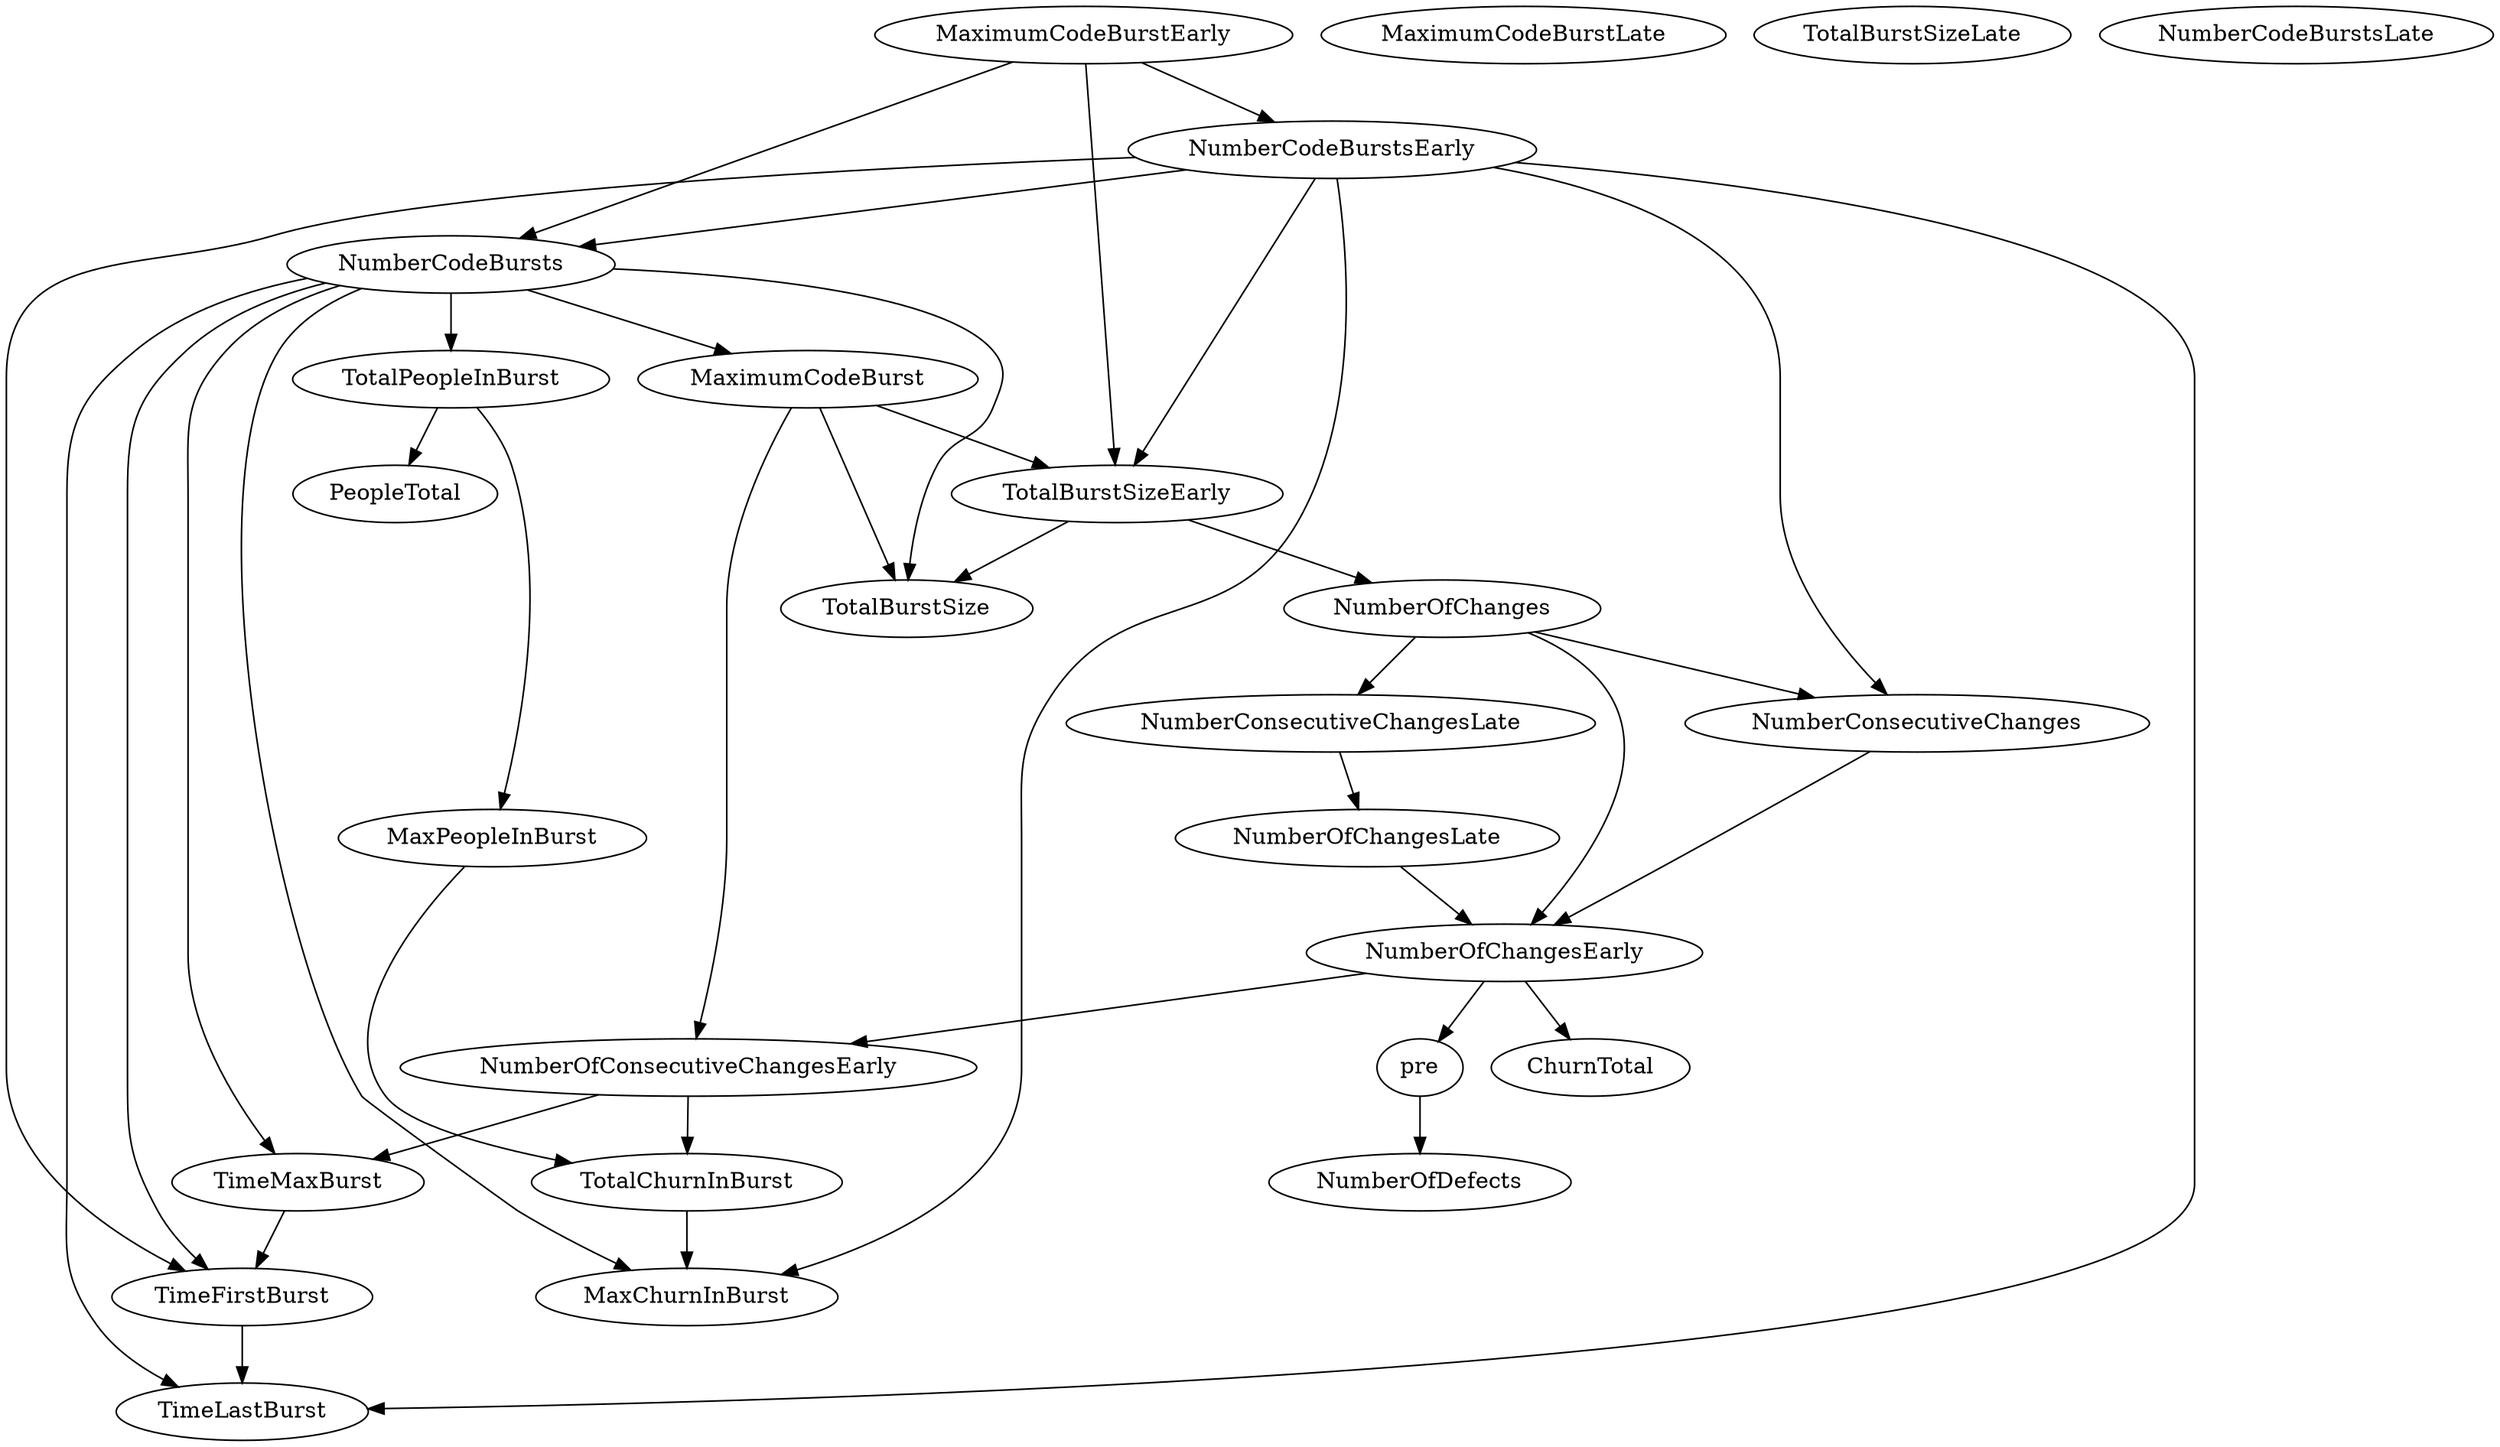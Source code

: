 digraph {
   TotalPeopleInBurst;
   MaximumCodeBurstLate;
   NumberOfChanges;
   MaxPeopleInBurst;
   TotalBurstSizeLate;
   NumberCodeBurstsLate;
   NumberOfChangesLate;
   NumberOfChangesEarly;
   MaxChurnInBurst;
   MaximumCodeBurstEarly;
   NumberCodeBurstsEarly;
   TimeFirstBurst;
   TotalChurnInBurst;
   ChurnTotal;
   MaximumCodeBurst;
   NumberOfConsecutiveChangesEarly;
   NumberConsecutiveChangesLate;
   TotalBurstSizeEarly;
   TotalBurstSize;
   TimeMaxBurst;
   NumberConsecutiveChanges;
   TimeLastBurst;
   NumberCodeBursts;
   PeopleTotal;
   pre;
   NumberOfDefects;
   TotalPeopleInBurst -> MaxPeopleInBurst;
   TotalPeopleInBurst -> PeopleTotal;
   NumberOfChanges -> NumberOfChangesEarly;
   NumberOfChanges -> NumberConsecutiveChangesLate;
   NumberOfChanges -> NumberConsecutiveChanges;
   MaxPeopleInBurst -> TotalChurnInBurst;
   NumberOfChangesLate -> NumberOfChangesEarly;
   NumberOfChangesEarly -> ChurnTotal;
   NumberOfChangesEarly -> NumberOfConsecutiveChangesEarly;
   NumberOfChangesEarly -> pre;
   MaximumCodeBurstEarly -> NumberCodeBurstsEarly;
   MaximumCodeBurstEarly -> TotalBurstSizeEarly;
   MaximumCodeBurstEarly -> NumberCodeBursts;
   NumberCodeBurstsEarly -> MaxChurnInBurst;
   NumberCodeBurstsEarly -> TimeFirstBurst;
   NumberCodeBurstsEarly -> TotalBurstSizeEarly;
   NumberCodeBurstsEarly -> NumberConsecutiveChanges;
   NumberCodeBurstsEarly -> TimeLastBurst;
   NumberCodeBurstsEarly -> NumberCodeBursts;
   TimeFirstBurst -> TimeLastBurst;
   TotalChurnInBurst -> MaxChurnInBurst;
   MaximumCodeBurst -> NumberOfConsecutiveChangesEarly;
   MaximumCodeBurst -> TotalBurstSizeEarly;
   MaximumCodeBurst -> TotalBurstSize;
   NumberOfConsecutiveChangesEarly -> TotalChurnInBurst;
   NumberOfConsecutiveChangesEarly -> TimeMaxBurst;
   NumberConsecutiveChangesLate -> NumberOfChangesLate;
   TotalBurstSizeEarly -> NumberOfChanges;
   TotalBurstSizeEarly -> TotalBurstSize;
   TimeMaxBurst -> TimeFirstBurst;
   NumberConsecutiveChanges -> NumberOfChangesEarly;
   NumberCodeBursts -> TotalPeopleInBurst;
   NumberCodeBursts -> MaxChurnInBurst;
   NumberCodeBursts -> TimeFirstBurst;
   NumberCodeBursts -> MaximumCodeBurst;
   NumberCodeBursts -> TotalBurstSize;
   NumberCodeBursts -> TimeMaxBurst;
   NumberCodeBursts -> TimeLastBurst;
   pre -> NumberOfDefects;
}
